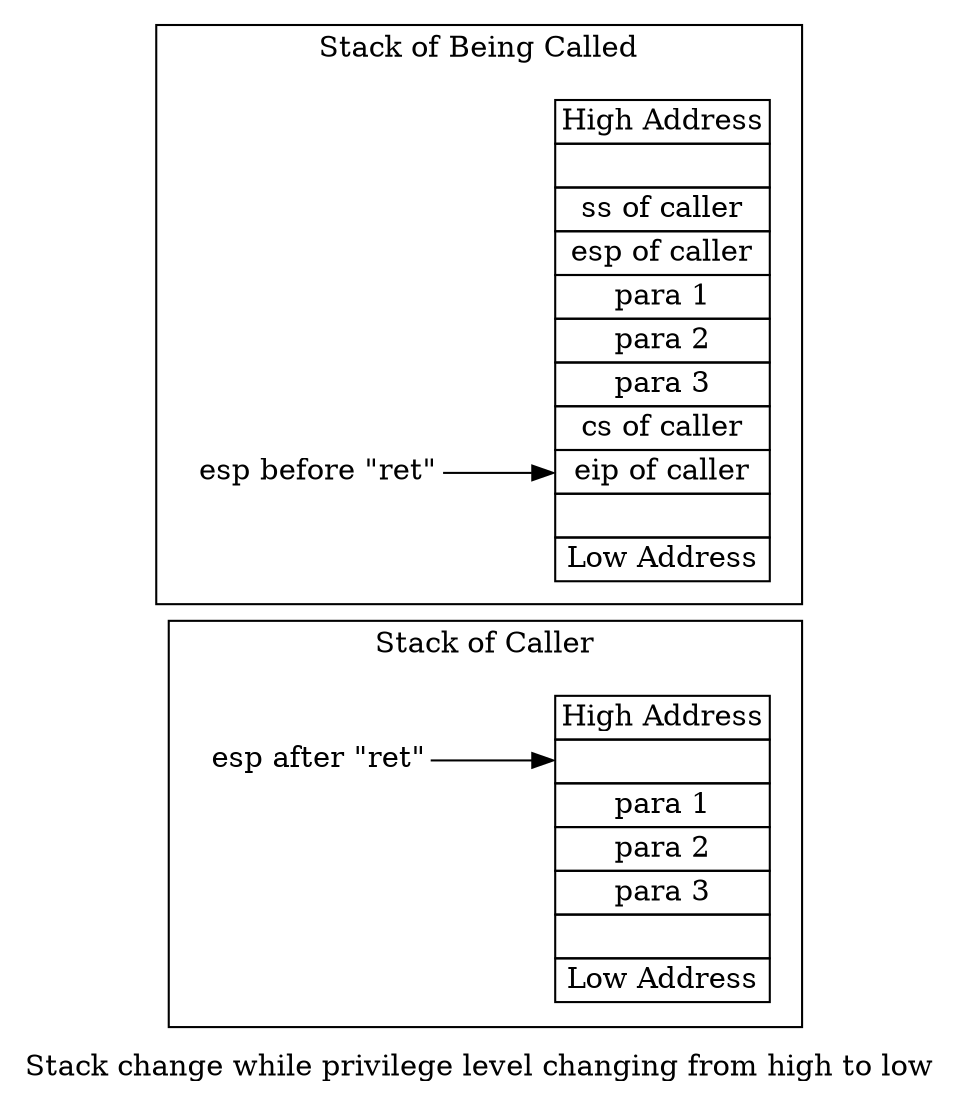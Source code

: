 digraph
{
	node [shape="none"]
	label="Stack change while privilege level changing from high to low"
	
	rankdir=LR	
	subgraph cluster_low
	{
		label="Stack of Caller"
		l_idx [label=<
			<table border="0">
				<tr><td port="1">esp after "ret"</td></tr>
			</table>
		>];

		l_mem [label=<
			<table border="0" cellborder="1" cellspacing="0">
				<tr><td>High Address</td></tr>
				<tr><td port="1"> </td></tr>
				<tr><td>para 1</td></tr>
				<tr><td>para 2</td></tr>
				<tr><td>para 3</td></tr>
				<tr><td> </td></tr>
				<tr><td>Low Address</td></tr>
			</table>
		>];
		
		l_idx:1 -> l_mem:1;
	}

	subgraph cluster_high
	{
		label="Stack of Being Called"
		rankdir=LR	
		h_idx [label=<
			<table border="0">
				<tr><td port="1">esp before "ret"</td></tr>
			</table>
		>];

		h_mem [label=<
			<table border="0" cellborder="1" cellspacing="0">
				<tr><td>High Address</td></tr>
				<tr><td> </td></tr>
				<tr><td>ss of caller</td></tr>
				<tr><td>esp of caller</td></tr>
				<tr><td>para 1</td></tr>
				<tr><td>para 2</td></tr>
				<tr><td>para 3</td></tr>
				<tr><td>cs of caller</td></tr>
				<tr><td port="1">eip of caller</td></tr>
				<tr><td> </td></tr>
				<tr><td>Low Address</td></tr>
			</table>
		>];
		
		h_idx:1 -> h_mem:1;
	}
}
